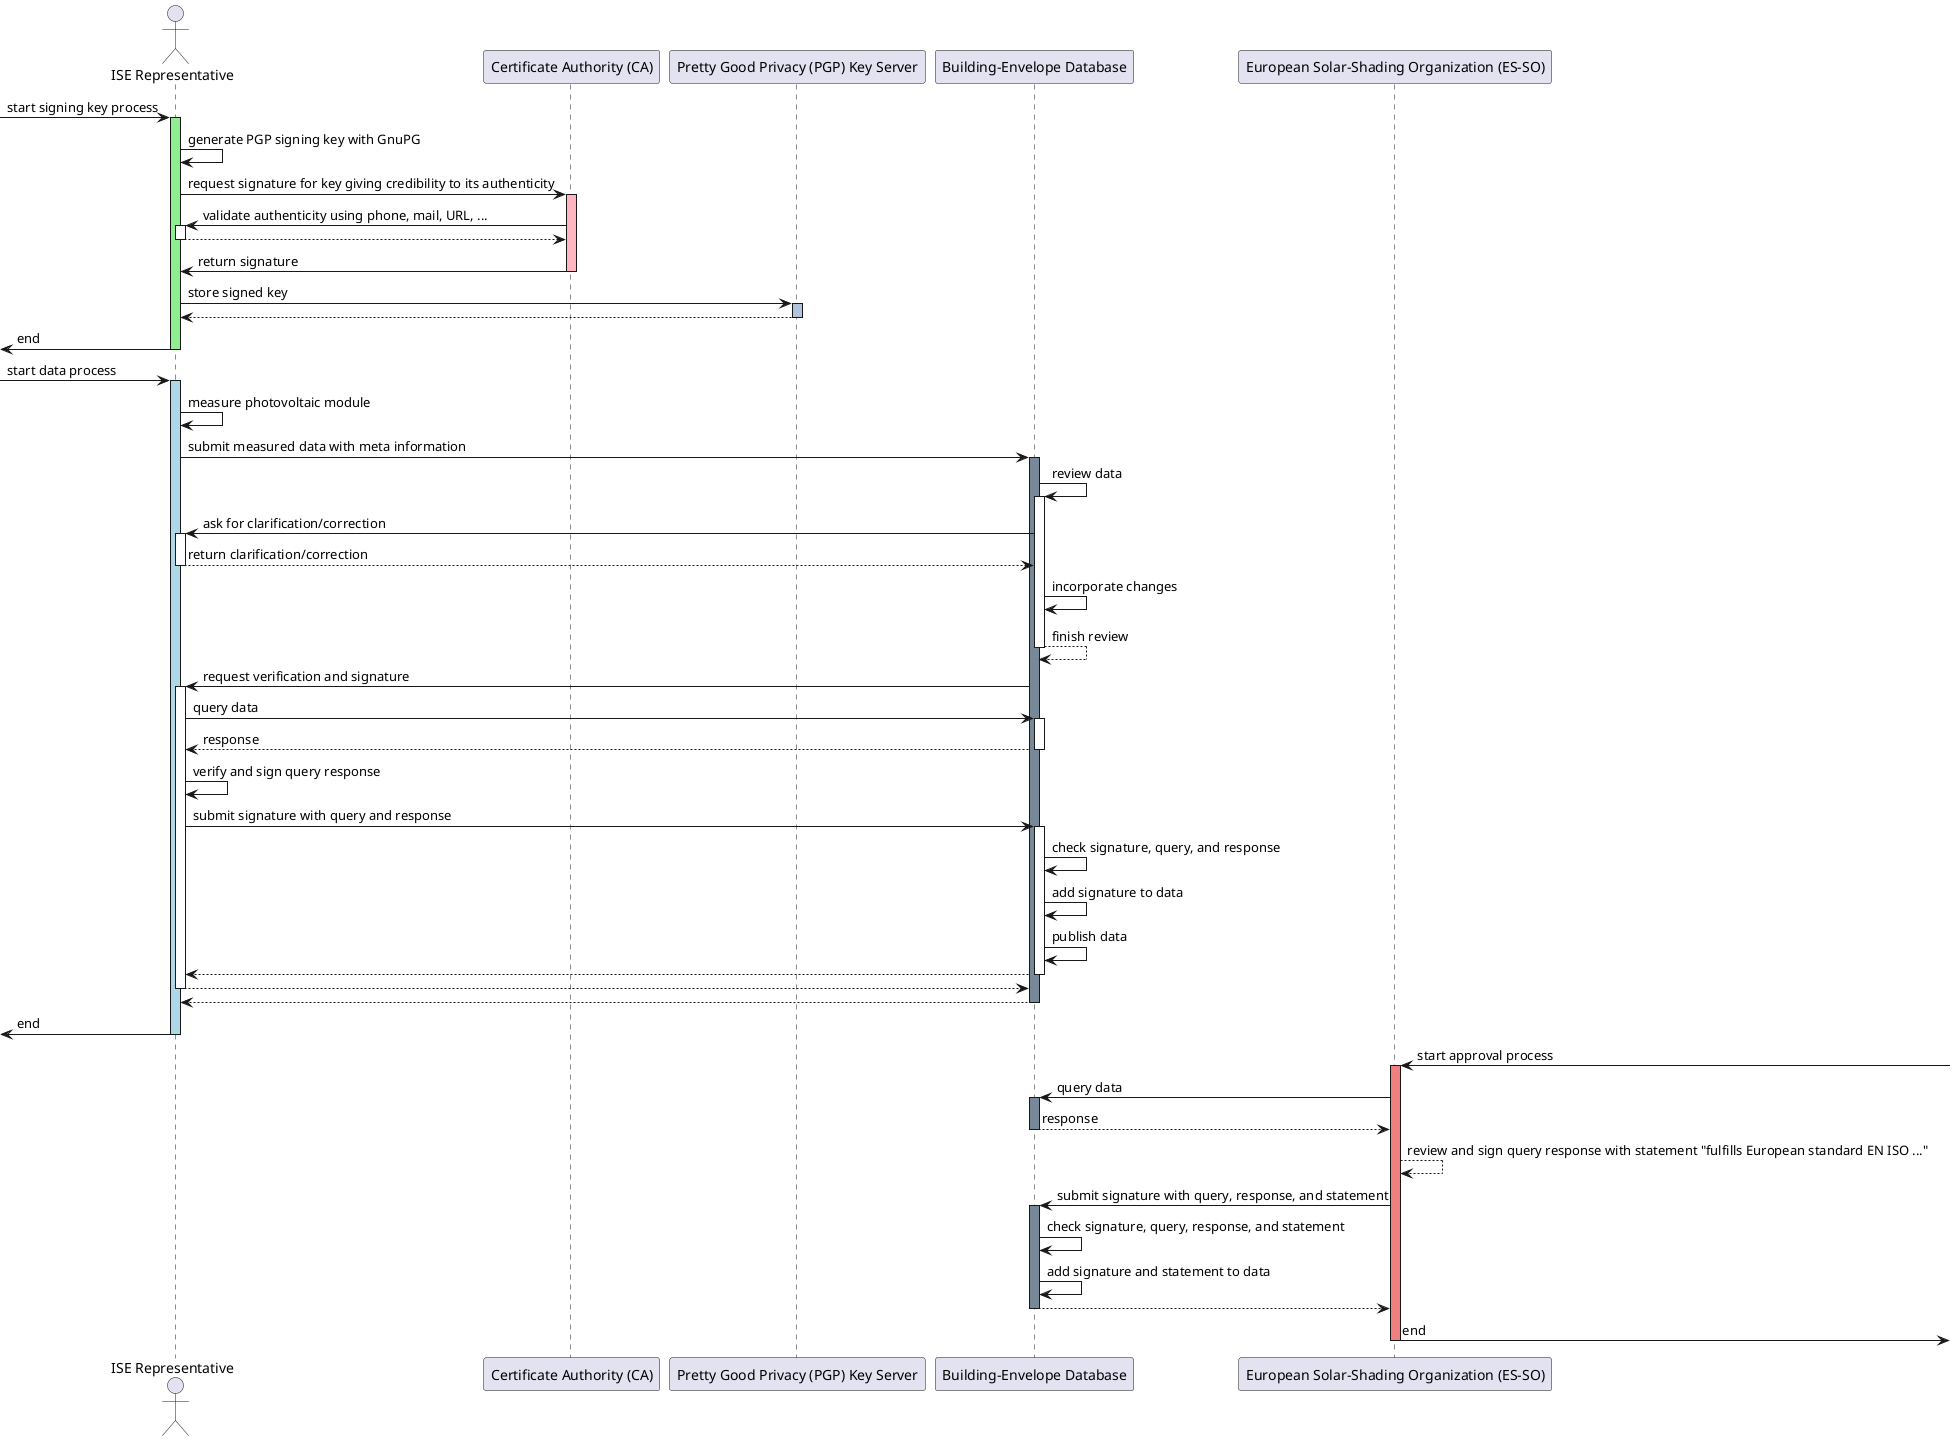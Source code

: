 @startuml "Approvals"

actor "ISE Representative" as User
participant "Certificate Authority (CA)" as CertificateAuthority
participant "Pretty Good Privacy (PGP) Key Server" as PgpKeyServer
participant "Building-Envelope Database" as Database
participant "European Solar-Shading Organization (ES-SO)" as Esso

[-> User: start signing key process
activate User #LightGreen
    User -> User: generate PGP signing key with GnuPG

    User -> CertificateAuthority: request signature for key giving credibility to its authenticity
    activate CertificateAuthority #LightPink
        CertificateAuthority -> User: validate authenticity using phone, mail, URL, ...
        activate User
        User --> CertificateAuthority
        deactivate User
    CertificateAuthority -> User: return signature
    deactivate CertificateAuthority

    User -> PgpKeyServer: store signed key
    activate PgpKeyServer #LightSteelBlue
    PgpKeyServer --> User
    deactivate PgpKeyServer
[<- User: end
deactivate User

[-> User: start data process
activate User #LightBlue
    User -> User: measure photovoltaic module

    User -> Database: submit measured data with meta information
    activate Database #LightSlateGray
        Database -> Database: review data
        activate Database
            Database -> User: ask for clarification/correction
            activate User
            User --> Database: return clarification/correction
            deactivate User
            Database -> Database: incorporate changes
        Database --> Database: finish review
        deactivate Database

        Database -> User: request verification and signature
        activate User
            User -> Database: query data
            activate Database
            Database --> User: response
            deactivate Database

            User -> User: verify and sign query response

            User -> Database: submit signature with query and response
            activate Database
                Database -> Database: check signature, query, and response
                Database -> Database: add signature to data
                Database -> Database: publish data
            Database --> User
            deactivate Database
        User --> Database
        deactivate User
    Database --> User
    deactivate Database
[<- User: end
deactivate User

Esso <-]: start approval process
activate Esso #LightCoral
    Database <- Esso: query data
    activate Database #LightSlateGray
    Database --> Esso: response
    deactivate Database

    Esso --> Esso: review and sign query response with statement "fulfills European standard EN ISO ..."

    Database <- Esso: submit signature with query, response, and statement
    activate Database #LightSlateGray
        Database -> Database: check signature, query, response, and statement
        Database -> Database: add signature and statement to data
    Database --> Esso
    deactivate Database
Esso ->]: end
deactivate Esso

@enduml